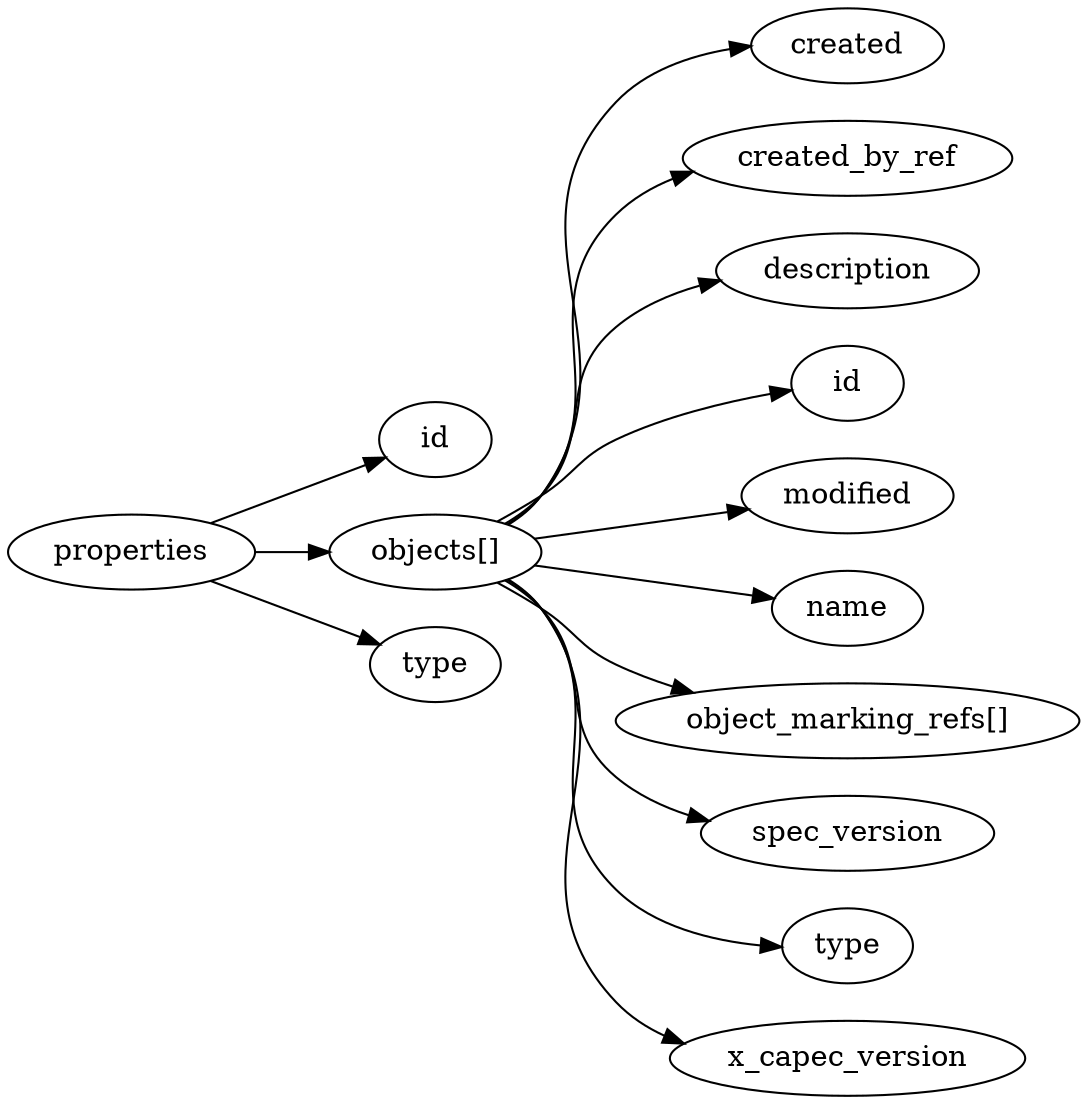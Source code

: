 digraph {
    graph [rankdir=LR]
    "id" [label="id"]
    "objects" [label="objects[]"]
    "objects.created" [label="created"]
    "objects.created_by_ref" [label="created_by_ref"]
    "objects.description" [label="description"]
    "objects.id" [label="id"]
    "objects.modified" [label="modified"]
    "objects.name" [label="name"]
    "objects.object_marking_refs" [label="object_marking_refs[]"]
    "objects.spec_version" [label="spec_version"]
    "objects.type" [label="type"]
    "objects.x_capec_version" [label="x_capec_version"]
    "type" [label="type"]
    "properties" -> "id"
    "properties" -> "objects"
    "properties" -> "type"
    "objects" -> "objects.created"
    "objects" -> "objects.created_by_ref"
    "objects" -> "objects.description"
    "objects" -> "objects.id"
    "objects" -> "objects.modified"
    "objects" -> "objects.name"
    "objects" -> "objects.object_marking_refs"
    "objects" -> "objects.spec_version"
    "objects" -> "objects.type"
    "objects" -> "objects.x_capec_version"
}